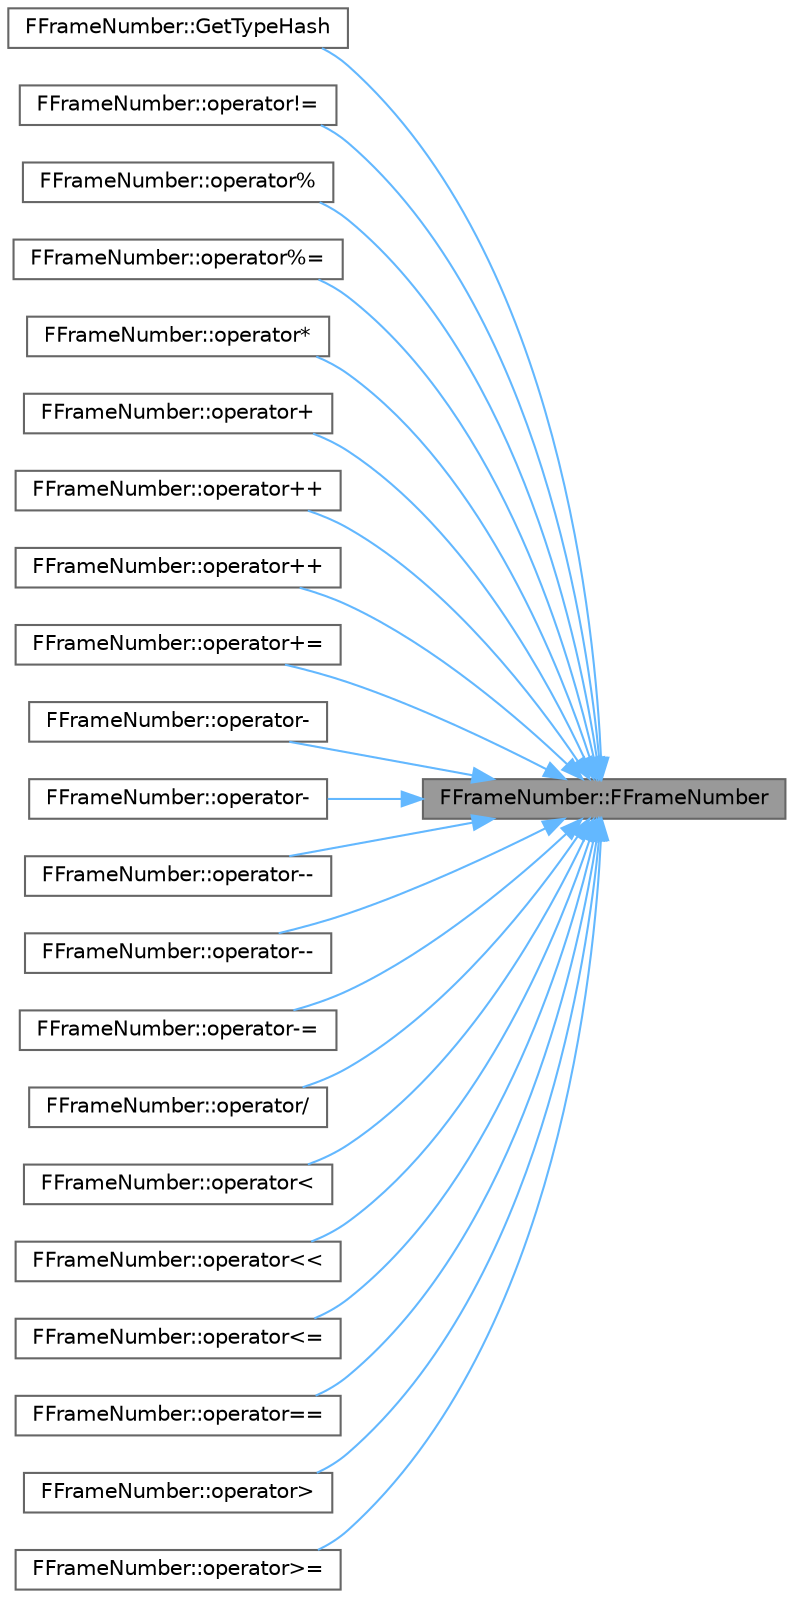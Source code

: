 digraph "FFrameNumber::FFrameNumber"
{
 // INTERACTIVE_SVG=YES
 // LATEX_PDF_SIZE
  bgcolor="transparent";
  edge [fontname=Helvetica,fontsize=10,labelfontname=Helvetica,labelfontsize=10];
  node [fontname=Helvetica,fontsize=10,shape=box,height=0.2,width=0.4];
  rankdir="RL";
  Node1 [id="Node000001",label="FFrameNumber::FFrameNumber",height=0.2,width=0.4,color="gray40", fillcolor="grey60", style="filled", fontcolor="black",tooltip=" "];
  Node1 -> Node2 [id="edge1_Node000001_Node000002",dir="back",color="steelblue1",style="solid",tooltip=" "];
  Node2 [id="Node000002",label="FFrameNumber::GetTypeHash",height=0.2,width=0.4,color="grey40", fillcolor="white", style="filled",URL="$d0/d07/structFFrameNumber.html#a6bd6b389795d09bbf4841e667c247b33",tooltip=" "];
  Node1 -> Node3 [id="edge2_Node000001_Node000003",dir="back",color="steelblue1",style="solid",tooltip=" "];
  Node3 [id="Node000003",label="FFrameNumber::operator!=",height=0.2,width=0.4,color="grey40", fillcolor="white", style="filled",URL="$d0/d07/structFFrameNumber.html#ae08ab9df243222b2c36bf0096e55bd79",tooltip=" "];
  Node1 -> Node4 [id="edge3_Node000001_Node000004",dir="back",color="steelblue1",style="solid",tooltip=" "];
  Node4 [id="Node000004",label="FFrameNumber::operator%",height=0.2,width=0.4,color="grey40", fillcolor="white", style="filled",URL="$d0/d07/structFFrameNumber.html#ae2f72aea0ceb556caf5e0205bfa7ce9f",tooltip=" "];
  Node1 -> Node5 [id="edge4_Node000001_Node000005",dir="back",color="steelblue1",style="solid",tooltip=" "];
  Node5 [id="Node000005",label="FFrameNumber::operator%=",height=0.2,width=0.4,color="grey40", fillcolor="white", style="filled",URL="$d0/d07/structFFrameNumber.html#a1f6b8ab42b8f7e8ad65c65117238635b",tooltip=" "];
  Node1 -> Node6 [id="edge5_Node000001_Node000006",dir="back",color="steelblue1",style="solid",tooltip=" "];
  Node6 [id="Node000006",label="FFrameNumber::operator*",height=0.2,width=0.4,color="grey40", fillcolor="white", style="filled",URL="$d0/d07/structFFrameNumber.html#ac5ab9204971c388ff38900284574077e",tooltip=" "];
  Node1 -> Node7 [id="edge6_Node000001_Node000007",dir="back",color="steelblue1",style="solid",tooltip=" "];
  Node7 [id="Node000007",label="FFrameNumber::operator+",height=0.2,width=0.4,color="grey40", fillcolor="white", style="filled",URL="$d0/d07/structFFrameNumber.html#a5022b8ce60748baac0d9daff0d1d0516",tooltip=" "];
  Node1 -> Node8 [id="edge7_Node000001_Node000008",dir="back",color="steelblue1",style="solid",tooltip=" "];
  Node8 [id="Node000008",label="FFrameNumber::operator++",height=0.2,width=0.4,color="grey40", fillcolor="white", style="filled",URL="$d0/d07/structFFrameNumber.html#a7443900e9139b3f679b3c1350acc8a0b",tooltip=" "];
  Node1 -> Node9 [id="edge8_Node000001_Node000009",dir="back",color="steelblue1",style="solid",tooltip=" "];
  Node9 [id="Node000009",label="FFrameNumber::operator++",height=0.2,width=0.4,color="grey40", fillcolor="white", style="filled",URL="$d0/d07/structFFrameNumber.html#a90c53ece64f197c59f06ad61258b91f2",tooltip=" "];
  Node1 -> Node10 [id="edge9_Node000001_Node000010",dir="back",color="steelblue1",style="solid",tooltip=" "];
  Node10 [id="Node000010",label="FFrameNumber::operator+=",height=0.2,width=0.4,color="grey40", fillcolor="white", style="filled",URL="$d0/d07/structFFrameNumber.html#ada887aca0b3cd4975408f65fa3b9f526",tooltip=" "];
  Node1 -> Node11 [id="edge10_Node000001_Node000011",dir="back",color="steelblue1",style="solid",tooltip=" "];
  Node11 [id="Node000011",label="FFrameNumber::operator-",height=0.2,width=0.4,color="grey40", fillcolor="white", style="filled",URL="$d0/d07/structFFrameNumber.html#a2c8031789d46134eb2d442d1665a6ebc",tooltip=" "];
  Node1 -> Node12 [id="edge11_Node000001_Node000012",dir="back",color="steelblue1",style="solid",tooltip=" "];
  Node12 [id="Node000012",label="FFrameNumber::operator-",height=0.2,width=0.4,color="grey40", fillcolor="white", style="filled",URL="$d0/d07/structFFrameNumber.html#ac5e322e8ce1ee0abf6459660d7e0b81d",tooltip=" "];
  Node1 -> Node13 [id="edge12_Node000001_Node000013",dir="back",color="steelblue1",style="solid",tooltip=" "];
  Node13 [id="Node000013",label="FFrameNumber::operator--",height=0.2,width=0.4,color="grey40", fillcolor="white", style="filled",URL="$d0/d07/structFFrameNumber.html#a5f496e33115eac141540a79f5d0662a6",tooltip=" "];
  Node1 -> Node14 [id="edge13_Node000001_Node000014",dir="back",color="steelblue1",style="solid",tooltip=" "];
  Node14 [id="Node000014",label="FFrameNumber::operator--",height=0.2,width=0.4,color="grey40", fillcolor="white", style="filled",URL="$d0/d07/structFFrameNumber.html#a404937886b05740bdf7671491b1725bb",tooltip=" "];
  Node1 -> Node15 [id="edge14_Node000001_Node000015",dir="back",color="steelblue1",style="solid",tooltip=" "];
  Node15 [id="Node000015",label="FFrameNumber::operator-=",height=0.2,width=0.4,color="grey40", fillcolor="white", style="filled",URL="$d0/d07/structFFrameNumber.html#aa91476e0cbf1499660c95016b51f20be",tooltip=" "];
  Node1 -> Node16 [id="edge15_Node000001_Node000016",dir="back",color="steelblue1",style="solid",tooltip=" "];
  Node16 [id="Node000016",label="FFrameNumber::operator/",height=0.2,width=0.4,color="grey40", fillcolor="white", style="filled",URL="$d0/d07/structFFrameNumber.html#aa5d2c0bdf8f3680b14e665d83d233853",tooltip=" "];
  Node1 -> Node17 [id="edge16_Node000001_Node000017",dir="back",color="steelblue1",style="solid",tooltip=" "];
  Node17 [id="Node000017",label="FFrameNumber::operator\<",height=0.2,width=0.4,color="grey40", fillcolor="white", style="filled",URL="$d0/d07/structFFrameNumber.html#a809af0b055f4a655ace509870b18d2d8",tooltip=" "];
  Node1 -> Node18 [id="edge17_Node000001_Node000018",dir="back",color="steelblue1",style="solid",tooltip=" "];
  Node18 [id="Node000018",label="FFrameNumber::operator\<\<",height=0.2,width=0.4,color="grey40", fillcolor="white", style="filled",URL="$d0/d07/structFFrameNumber.html#ac53951248bbdb6f79986583efc4b771c",tooltip="Serializes the given FrameNumber from or into the specified archive."];
  Node1 -> Node19 [id="edge18_Node000001_Node000019",dir="back",color="steelblue1",style="solid",tooltip=" "];
  Node19 [id="Node000019",label="FFrameNumber::operator\<=",height=0.2,width=0.4,color="grey40", fillcolor="white", style="filled",URL="$d0/d07/structFFrameNumber.html#a14f8d6cd2152eda3c6969a1c34f5ed30",tooltip=" "];
  Node1 -> Node20 [id="edge19_Node000001_Node000020",dir="back",color="steelblue1",style="solid",tooltip=" "];
  Node20 [id="Node000020",label="FFrameNumber::operator==",height=0.2,width=0.4,color="grey40", fillcolor="white", style="filled",URL="$d0/d07/structFFrameNumber.html#aaa9559c7b8c57a987ce3dd50a6c567fa",tooltip=" "];
  Node1 -> Node21 [id="edge20_Node000001_Node000021",dir="back",color="steelblue1",style="solid",tooltip=" "];
  Node21 [id="Node000021",label="FFrameNumber::operator\>",height=0.2,width=0.4,color="grey40", fillcolor="white", style="filled",URL="$d0/d07/structFFrameNumber.html#a837a8038e2ec9a58e7339cd0099006d5",tooltip=" "];
  Node1 -> Node22 [id="edge21_Node000001_Node000022",dir="back",color="steelblue1",style="solid",tooltip=" "];
  Node22 [id="Node000022",label="FFrameNumber::operator\>=",height=0.2,width=0.4,color="grey40", fillcolor="white", style="filled",URL="$d0/d07/structFFrameNumber.html#ab2fa9d310114fc99699bb54829c736bd",tooltip=" "];
}
